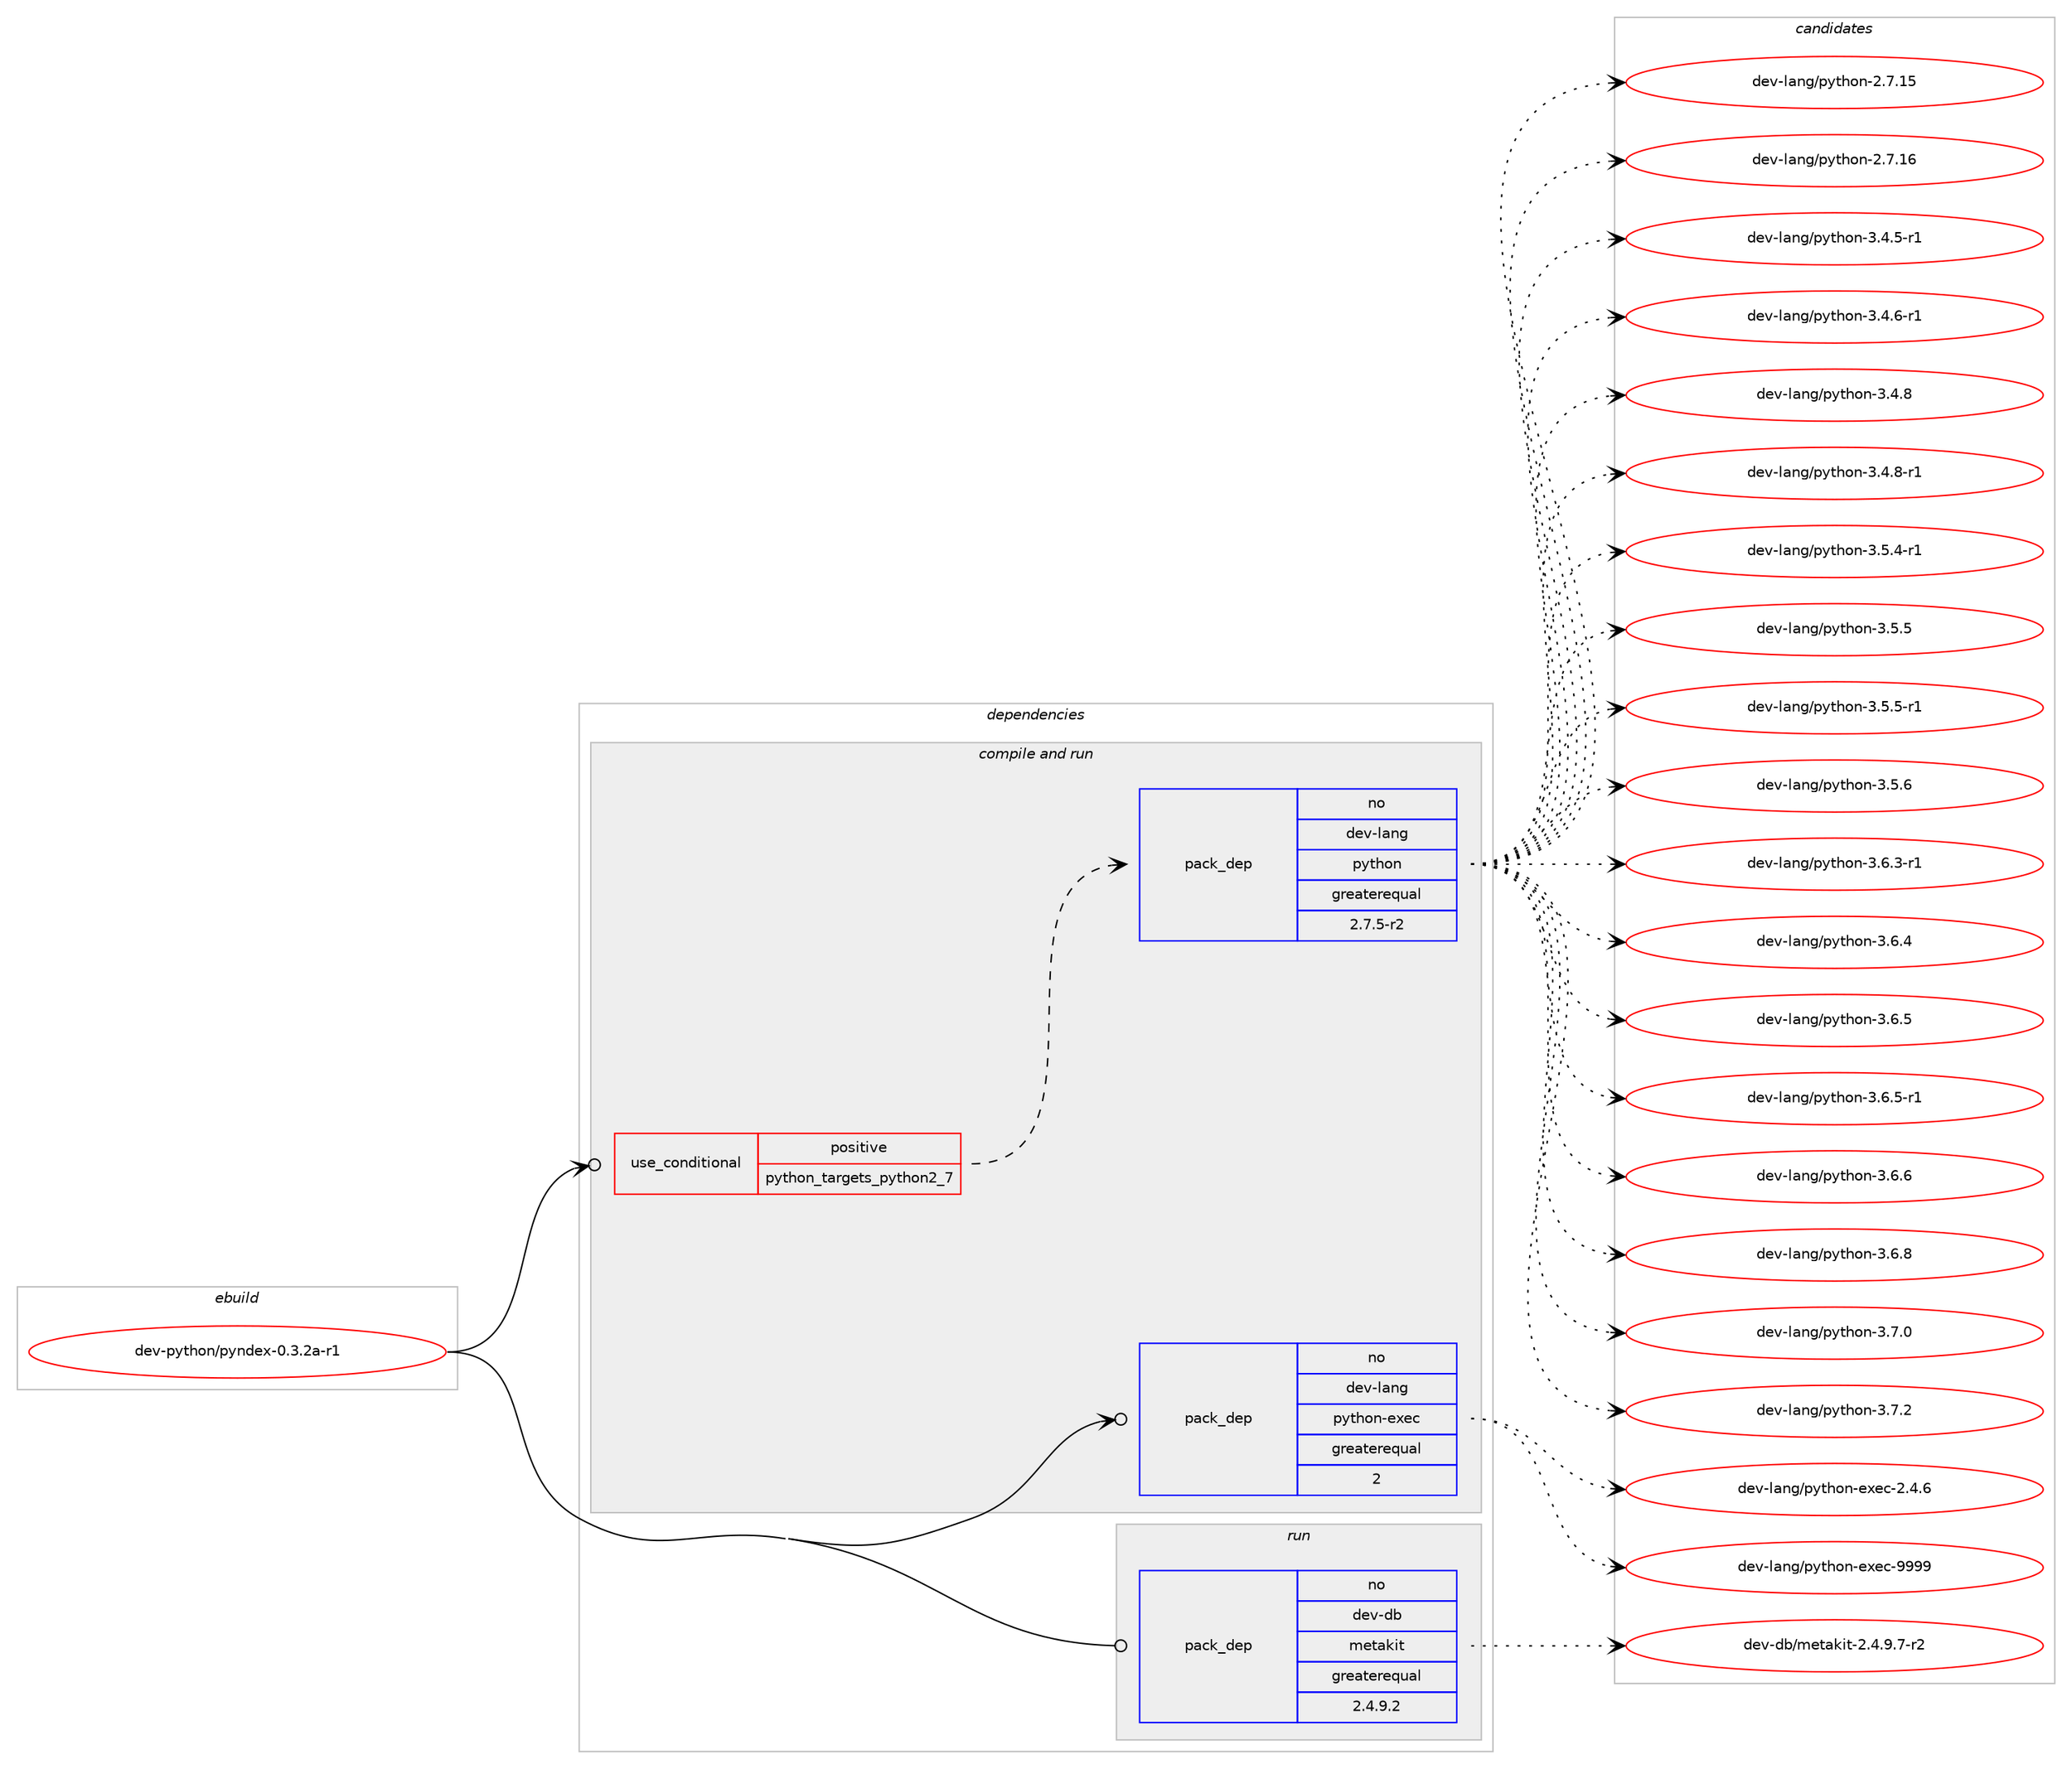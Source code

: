 digraph prolog {

# *************
# Graph options
# *************

newrank=true;
concentrate=true;
compound=true;
graph [rankdir=LR,fontname=Helvetica,fontsize=10,ranksep=1.5];#, ranksep=2.5, nodesep=0.2];
edge  [arrowhead=vee];
node  [fontname=Helvetica,fontsize=10];

# **********
# The ebuild
# **********

subgraph cluster_leftcol {
color=gray;
rank=same;
label=<<i>ebuild</i>>;
id [label="dev-python/pyndex-0.3.2a-r1", color=red, width=4, href="../dev-python/pyndex-0.3.2a-r1.svg"];
}

# ****************
# The dependencies
# ****************

subgraph cluster_midcol {
color=gray;
label=<<i>dependencies</i>>;
subgraph cluster_compile {
fillcolor="#eeeeee";
style=filled;
label=<<i>compile</i>>;
}
subgraph cluster_compileandrun {
fillcolor="#eeeeee";
style=filled;
label=<<i>compile and run</i>>;
subgraph cond381297 {
dependency1430733 [label=<<TABLE BORDER="0" CELLBORDER="1" CELLSPACING="0" CELLPADDING="4"><TR><TD ROWSPAN="3" CELLPADDING="10">use_conditional</TD></TR><TR><TD>positive</TD></TR><TR><TD>python_targets_python2_7</TD></TR></TABLE>>, shape=none, color=red];
subgraph pack1026114 {
dependency1430734 [label=<<TABLE BORDER="0" CELLBORDER="1" CELLSPACING="0" CELLPADDING="4" WIDTH="220"><TR><TD ROWSPAN="6" CELLPADDING="30">pack_dep</TD></TR><TR><TD WIDTH="110">no</TD></TR><TR><TD>dev-lang</TD></TR><TR><TD>python</TD></TR><TR><TD>greaterequal</TD></TR><TR><TD>2.7.5-r2</TD></TR></TABLE>>, shape=none, color=blue];
}
dependency1430733:e -> dependency1430734:w [weight=20,style="dashed",arrowhead="vee"];
}
id:e -> dependency1430733:w [weight=20,style="solid",arrowhead="odotvee"];
subgraph pack1026115 {
dependency1430735 [label=<<TABLE BORDER="0" CELLBORDER="1" CELLSPACING="0" CELLPADDING="4" WIDTH="220"><TR><TD ROWSPAN="6" CELLPADDING="30">pack_dep</TD></TR><TR><TD WIDTH="110">no</TD></TR><TR><TD>dev-lang</TD></TR><TR><TD>python-exec</TD></TR><TR><TD>greaterequal</TD></TR><TR><TD>2</TD></TR></TABLE>>, shape=none, color=blue];
}
id:e -> dependency1430735:w [weight=20,style="solid",arrowhead="odotvee"];
}
subgraph cluster_run {
fillcolor="#eeeeee";
style=filled;
label=<<i>run</i>>;
subgraph pack1026116 {
dependency1430736 [label=<<TABLE BORDER="0" CELLBORDER="1" CELLSPACING="0" CELLPADDING="4" WIDTH="220"><TR><TD ROWSPAN="6" CELLPADDING="30">pack_dep</TD></TR><TR><TD WIDTH="110">no</TD></TR><TR><TD>dev-db</TD></TR><TR><TD>metakit</TD></TR><TR><TD>greaterequal</TD></TR><TR><TD>2.4.9.2</TD></TR></TABLE>>, shape=none, color=blue];
}
id:e -> dependency1430736:w [weight=20,style="solid",arrowhead="odot"];
}
}

# **************
# The candidates
# **************

subgraph cluster_choices {
rank=same;
color=gray;
label=<<i>candidates</i>>;

subgraph choice1026114 {
color=black;
nodesep=1;
choice10010111845108971101034711212111610411111045504655464953 [label="dev-lang/python-2.7.15", color=red, width=4,href="../dev-lang/python-2.7.15.svg"];
choice10010111845108971101034711212111610411111045504655464954 [label="dev-lang/python-2.7.16", color=red, width=4,href="../dev-lang/python-2.7.16.svg"];
choice1001011184510897110103471121211161041111104551465246534511449 [label="dev-lang/python-3.4.5-r1", color=red, width=4,href="../dev-lang/python-3.4.5-r1.svg"];
choice1001011184510897110103471121211161041111104551465246544511449 [label="dev-lang/python-3.4.6-r1", color=red, width=4,href="../dev-lang/python-3.4.6-r1.svg"];
choice100101118451089711010347112121116104111110455146524656 [label="dev-lang/python-3.4.8", color=red, width=4,href="../dev-lang/python-3.4.8.svg"];
choice1001011184510897110103471121211161041111104551465246564511449 [label="dev-lang/python-3.4.8-r1", color=red, width=4,href="../dev-lang/python-3.4.8-r1.svg"];
choice1001011184510897110103471121211161041111104551465346524511449 [label="dev-lang/python-3.5.4-r1", color=red, width=4,href="../dev-lang/python-3.5.4-r1.svg"];
choice100101118451089711010347112121116104111110455146534653 [label="dev-lang/python-3.5.5", color=red, width=4,href="../dev-lang/python-3.5.5.svg"];
choice1001011184510897110103471121211161041111104551465346534511449 [label="dev-lang/python-3.5.5-r1", color=red, width=4,href="../dev-lang/python-3.5.5-r1.svg"];
choice100101118451089711010347112121116104111110455146534654 [label="dev-lang/python-3.5.6", color=red, width=4,href="../dev-lang/python-3.5.6.svg"];
choice1001011184510897110103471121211161041111104551465446514511449 [label="dev-lang/python-3.6.3-r1", color=red, width=4,href="../dev-lang/python-3.6.3-r1.svg"];
choice100101118451089711010347112121116104111110455146544652 [label="dev-lang/python-3.6.4", color=red, width=4,href="../dev-lang/python-3.6.4.svg"];
choice100101118451089711010347112121116104111110455146544653 [label="dev-lang/python-3.6.5", color=red, width=4,href="../dev-lang/python-3.6.5.svg"];
choice1001011184510897110103471121211161041111104551465446534511449 [label="dev-lang/python-3.6.5-r1", color=red, width=4,href="../dev-lang/python-3.6.5-r1.svg"];
choice100101118451089711010347112121116104111110455146544654 [label="dev-lang/python-3.6.6", color=red, width=4,href="../dev-lang/python-3.6.6.svg"];
choice100101118451089711010347112121116104111110455146544656 [label="dev-lang/python-3.6.8", color=red, width=4,href="../dev-lang/python-3.6.8.svg"];
choice100101118451089711010347112121116104111110455146554648 [label="dev-lang/python-3.7.0", color=red, width=4,href="../dev-lang/python-3.7.0.svg"];
choice100101118451089711010347112121116104111110455146554650 [label="dev-lang/python-3.7.2", color=red, width=4,href="../dev-lang/python-3.7.2.svg"];
dependency1430734:e -> choice10010111845108971101034711212111610411111045504655464953:w [style=dotted,weight="100"];
dependency1430734:e -> choice10010111845108971101034711212111610411111045504655464954:w [style=dotted,weight="100"];
dependency1430734:e -> choice1001011184510897110103471121211161041111104551465246534511449:w [style=dotted,weight="100"];
dependency1430734:e -> choice1001011184510897110103471121211161041111104551465246544511449:w [style=dotted,weight="100"];
dependency1430734:e -> choice100101118451089711010347112121116104111110455146524656:w [style=dotted,weight="100"];
dependency1430734:e -> choice1001011184510897110103471121211161041111104551465246564511449:w [style=dotted,weight="100"];
dependency1430734:e -> choice1001011184510897110103471121211161041111104551465346524511449:w [style=dotted,weight="100"];
dependency1430734:e -> choice100101118451089711010347112121116104111110455146534653:w [style=dotted,weight="100"];
dependency1430734:e -> choice1001011184510897110103471121211161041111104551465346534511449:w [style=dotted,weight="100"];
dependency1430734:e -> choice100101118451089711010347112121116104111110455146534654:w [style=dotted,weight="100"];
dependency1430734:e -> choice1001011184510897110103471121211161041111104551465446514511449:w [style=dotted,weight="100"];
dependency1430734:e -> choice100101118451089711010347112121116104111110455146544652:w [style=dotted,weight="100"];
dependency1430734:e -> choice100101118451089711010347112121116104111110455146544653:w [style=dotted,weight="100"];
dependency1430734:e -> choice1001011184510897110103471121211161041111104551465446534511449:w [style=dotted,weight="100"];
dependency1430734:e -> choice100101118451089711010347112121116104111110455146544654:w [style=dotted,weight="100"];
dependency1430734:e -> choice100101118451089711010347112121116104111110455146544656:w [style=dotted,weight="100"];
dependency1430734:e -> choice100101118451089711010347112121116104111110455146554648:w [style=dotted,weight="100"];
dependency1430734:e -> choice100101118451089711010347112121116104111110455146554650:w [style=dotted,weight="100"];
}
subgraph choice1026115 {
color=black;
nodesep=1;
choice1001011184510897110103471121211161041111104510112010199455046524654 [label="dev-lang/python-exec-2.4.6", color=red, width=4,href="../dev-lang/python-exec-2.4.6.svg"];
choice10010111845108971101034711212111610411111045101120101994557575757 [label="dev-lang/python-exec-9999", color=red, width=4,href="../dev-lang/python-exec-9999.svg"];
dependency1430735:e -> choice1001011184510897110103471121211161041111104510112010199455046524654:w [style=dotted,weight="100"];
dependency1430735:e -> choice10010111845108971101034711212111610411111045101120101994557575757:w [style=dotted,weight="100"];
}
subgraph choice1026116 {
color=black;
nodesep=1;
choice1001011184510098471091011169710710511645504652465746554511450 [label="dev-db/metakit-2.4.9.7-r2", color=red, width=4,href="../dev-db/metakit-2.4.9.7-r2.svg"];
dependency1430736:e -> choice1001011184510098471091011169710710511645504652465746554511450:w [style=dotted,weight="100"];
}
}

}
